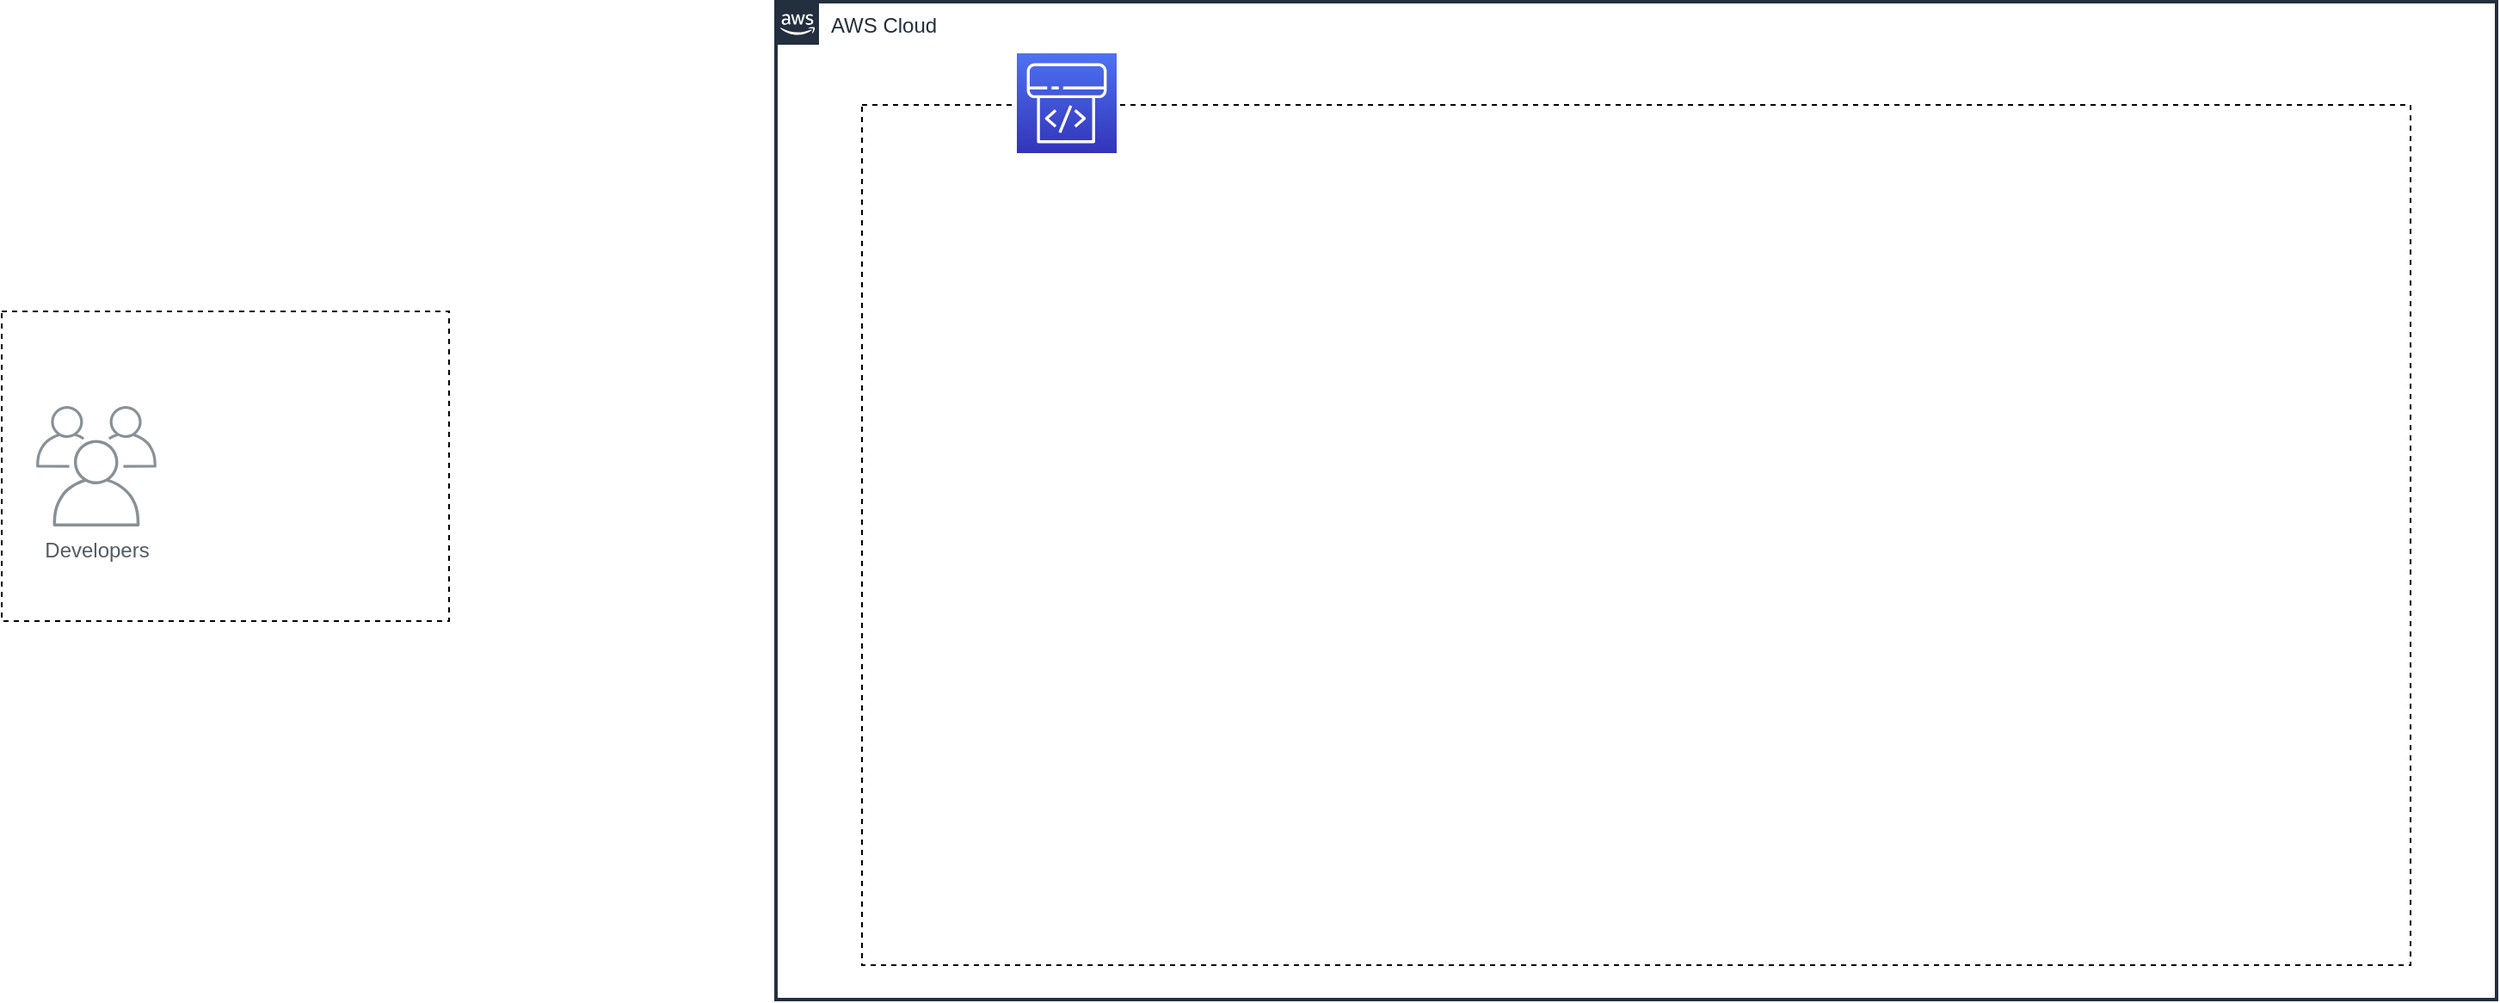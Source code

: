 <mxfile version="21.6.8" type="github">
  <diagram name="Page-1" id="kofEtEwuHFttVS7a7wvx">
    <mxGraphModel dx="2044" dy="760" grid="1" gridSize="10" guides="1" tooltips="1" connect="1" arrows="1" fold="1" page="1" pageScale="1" pageWidth="850" pageHeight="1100" math="0" shadow="0">
      <root>
        <mxCell id="0" />
        <mxCell id="1" parent="0" />
        <mxCell id="LwD_bo4SeNRyqzH8LdQW-1" value="AWS Cloud" style="points=[[0,0],[0.25,0],[0.5,0],[0.75,0],[1,0],[1,0.25],[1,0.5],[1,0.75],[1,1],[0.75,1],[0.5,1],[0.25,1],[0,1],[0,0.75],[0,0.5],[0,0.25]];outlineConnect=0;gradientColor=none;html=1;whiteSpace=wrap;fontSize=12;fontStyle=0;container=1;pointerEvents=0;collapsible=0;recursiveResize=0;shape=mxgraph.aws4.group;grIcon=mxgraph.aws4.group_aws_cloud_alt;strokeColor=#232F3E;fillColor=none;verticalAlign=top;align=left;spacingLeft=30;fontColor=#232F3E;dashed=0;strokeWidth=2;" vertex="1" parent="1">
          <mxGeometry x="300" y="110" width="1000" height="580" as="geometry" />
        </mxCell>
        <mxCell id="LwD_bo4SeNRyqzH8LdQW-2" value="" style="rounded=0;whiteSpace=wrap;html=1;dashed=1;" vertex="1" parent="LwD_bo4SeNRyqzH8LdQW-1">
          <mxGeometry x="50" y="60" width="900" height="500" as="geometry" />
        </mxCell>
        <mxCell id="LwD_bo4SeNRyqzH8LdQW-3" value="" style="sketch=0;points=[[0,0,0],[0.25,0,0],[0.5,0,0],[0.75,0,0],[1,0,0],[0,1,0],[0.25,1,0],[0.5,1,0],[0.75,1,0],[1,1,0],[0,0.25,0],[0,0.5,0],[0,0.75,0],[1,0.25,0],[1,0.5,0],[1,0.75,0]];outlineConnect=0;fontColor=#232F3E;gradientColor=#4D72F3;gradientDirection=north;fillColor=#3334B9;strokeColor=#ffffff;dashed=0;verticalLabelPosition=bottom;verticalAlign=top;align=center;html=1;fontSize=12;fontStyle=0;aspect=fixed;shape=mxgraph.aws4.resourceIcon;resIcon=mxgraph.aws4.codepipeline;" vertex="1" parent="LwD_bo4SeNRyqzH8LdQW-1">
          <mxGeometry x="140" y="30" width="58" height="58" as="geometry" />
        </mxCell>
        <mxCell id="LwD_bo4SeNRyqzH8LdQW-4" value="" style="rounded=0;whiteSpace=wrap;html=1;dashed=1;" vertex="1" parent="1">
          <mxGeometry x="-150" y="290" width="260" height="180" as="geometry" />
        </mxCell>
        <mxCell id="LwD_bo4SeNRyqzH8LdQW-5" value="Developers" style="sketch=0;outlineConnect=0;gradientColor=none;fontColor=#545B64;strokeColor=none;fillColor=#879196;dashed=0;verticalLabelPosition=bottom;verticalAlign=top;align=center;html=1;fontSize=12;fontStyle=0;aspect=fixed;shape=mxgraph.aws4.illustration_users;pointerEvents=1" vertex="1" parent="1">
          <mxGeometry x="-130" y="345" width="70" height="70" as="geometry" />
        </mxCell>
      </root>
    </mxGraphModel>
  </diagram>
</mxfile>
